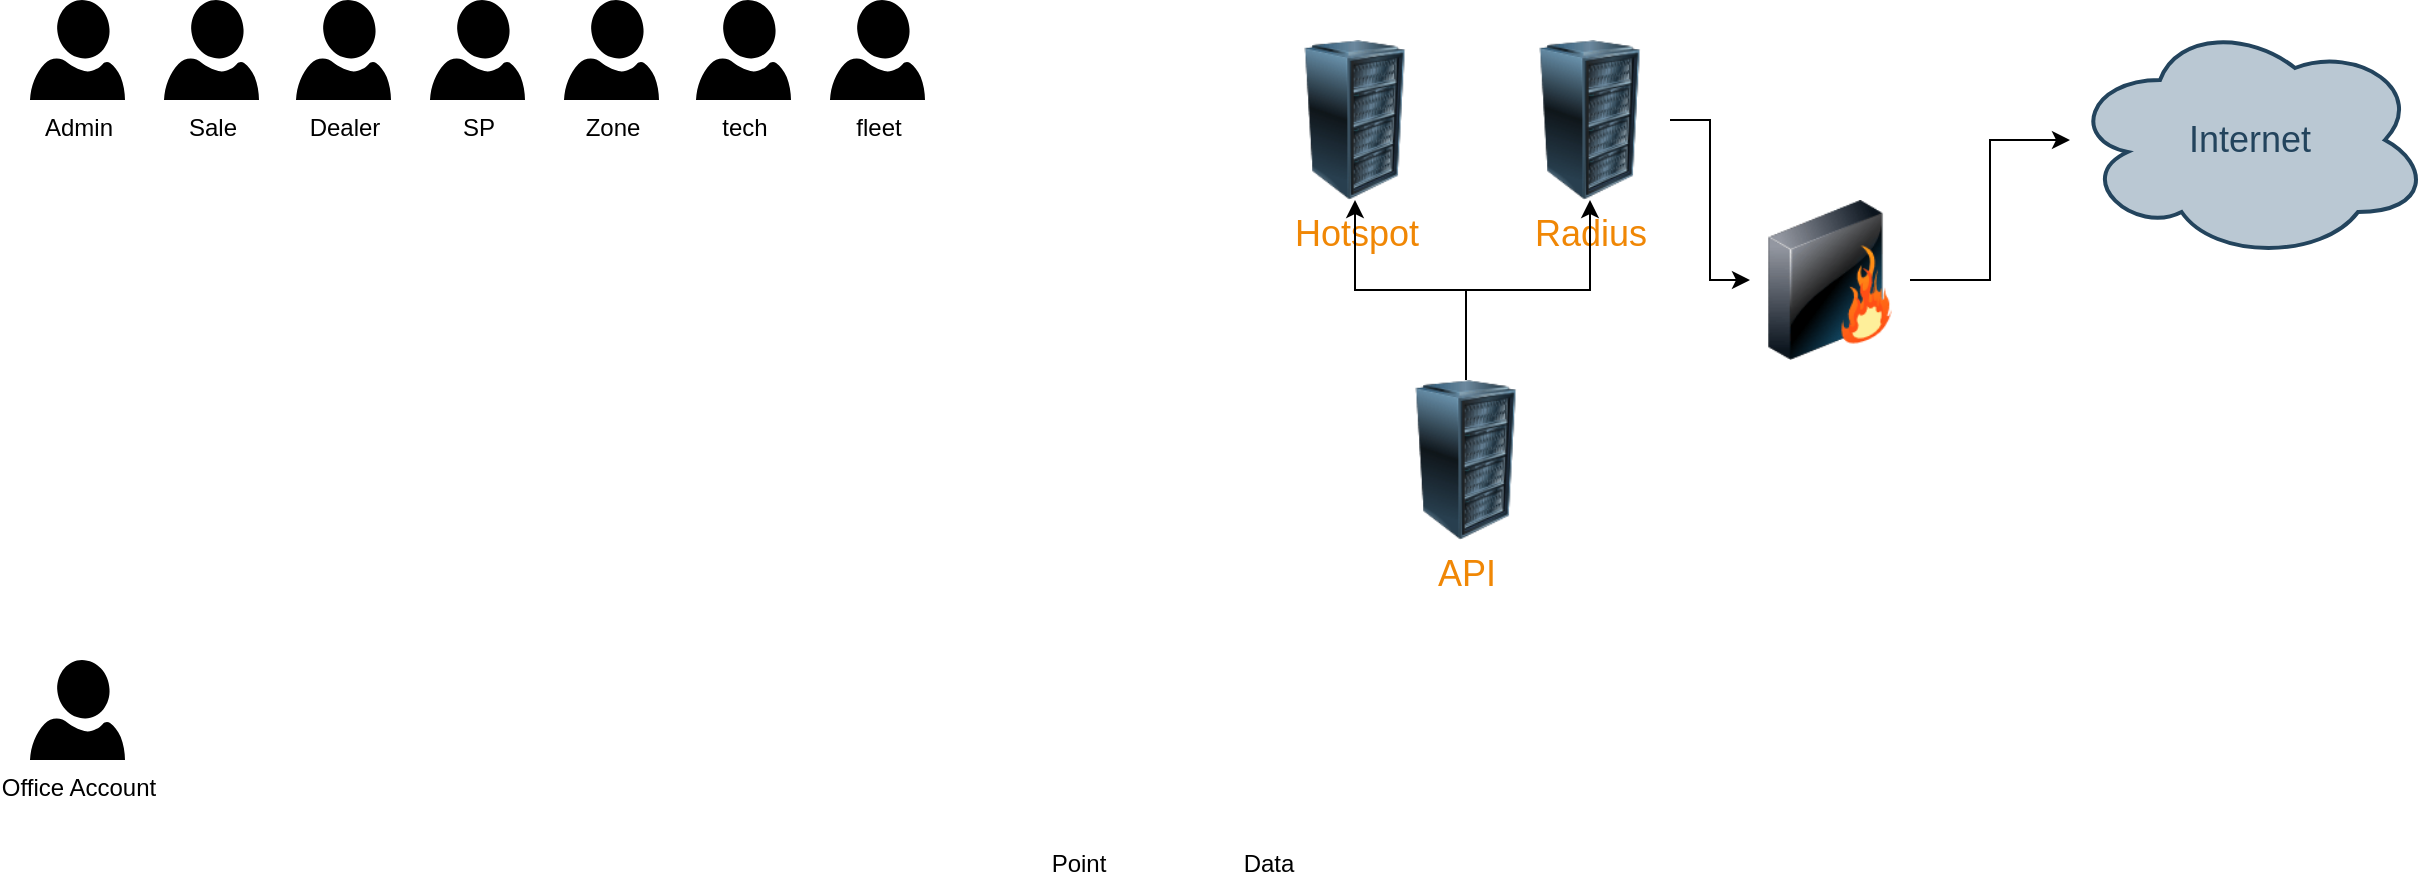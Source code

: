 <mxfile version="21.2.3" type="github">
  <diagram id="a45cf8ec-cd66-6f27-3ac3-be6e809c9e4a" name="Page-1">
    <mxGraphModel dx="1908" dy="-109" grid="1" gridSize="10" guides="1" tooltips="1" connect="1" arrows="1" fold="1" page="1" pageScale="1" pageWidth="827" pageHeight="1169" background="none" math="0" shadow="0">
      <root>
        <mxCell id="0" />
        <mxCell id="1" parent="0" />
        <mxCell id="HZ4tVjZjs163QRZnzyPJ-172" value="Internet" style="ellipse;shape=cloud;whiteSpace=wrap;html=1;shadow=0;strokeColor=#23445D;fillColor=#BAC8D3;gradientColor=none;fontSize=18;fontColor=#23445D;gradientDirection=north;fontStyle=0;strokeWidth=2;" vertex="1" parent="1">
          <mxGeometry x="1180" y="1330" width="180" height="120" as="geometry" />
        </mxCell>
        <mxCell id="HZ4tVjZjs163QRZnzyPJ-175" style="edgeStyle=orthogonalEdgeStyle;rounded=0;orthogonalLoop=1;jettySize=auto;html=1;" edge="1" parent="1" source="HZ4tVjZjs163QRZnzyPJ-173" target="HZ4tVjZjs163QRZnzyPJ-172">
          <mxGeometry relative="1" as="geometry" />
        </mxCell>
        <mxCell id="HZ4tVjZjs163QRZnzyPJ-173" value="" style="image;html=1;image=img/lib/clip_art/networking/Firewall_128x128.png;shadow=0;strokeColor=#000000;fillColor=#FFFFFF;gradientColor=none;fontSize=18;fontColor=#F08705;fontStyle=0" vertex="1" parent="1">
          <mxGeometry x="1020" y="1420" width="80" height="80" as="geometry" />
        </mxCell>
        <mxCell id="HZ4tVjZjs163QRZnzyPJ-178" style="edgeStyle=orthogonalEdgeStyle;rounded=0;orthogonalLoop=1;jettySize=auto;html=1;" edge="1" parent="1" source="HZ4tVjZjs163QRZnzyPJ-176" target="HZ4tVjZjs163QRZnzyPJ-173">
          <mxGeometry relative="1" as="geometry" />
        </mxCell>
        <mxCell id="HZ4tVjZjs163QRZnzyPJ-176" value="Radius" style="image;html=1;image=img/lib/clip_art/computers/Server_Rack_128x128.png;shadow=0;strokeColor=#000000;fillColor=#FFFFFF;gradientColor=none;fontSize=18;fontColor=#F08705;fontStyle=0" vertex="1" parent="1">
          <mxGeometry x="900" y="1340" width="80" height="80" as="geometry" />
        </mxCell>
        <mxCell id="HZ4tVjZjs163QRZnzyPJ-177" value="Hotspot" style="image;html=1;image=img/lib/clip_art/computers/Server_Rack_128x128.png;shadow=0;strokeColor=#000000;fillColor=#FFFFFF;gradientColor=none;fontSize=18;fontColor=#F08705;fontStyle=0" vertex="1" parent="1">
          <mxGeometry x="782.5" y="1340" width="80" height="80" as="geometry" />
        </mxCell>
        <mxCell id="HZ4tVjZjs163QRZnzyPJ-180" style="edgeStyle=orthogonalEdgeStyle;rounded=0;orthogonalLoop=1;jettySize=auto;html=1;entryX=0.5;entryY=1;entryDx=0;entryDy=0;" edge="1" parent="1" source="HZ4tVjZjs163QRZnzyPJ-179" target="HZ4tVjZjs163QRZnzyPJ-177">
          <mxGeometry relative="1" as="geometry" />
        </mxCell>
        <mxCell id="HZ4tVjZjs163QRZnzyPJ-181" style="edgeStyle=orthogonalEdgeStyle;rounded=0;orthogonalLoop=1;jettySize=auto;html=1;entryX=0.5;entryY=1;entryDx=0;entryDy=0;" edge="1" parent="1" source="HZ4tVjZjs163QRZnzyPJ-179" target="HZ4tVjZjs163QRZnzyPJ-176">
          <mxGeometry relative="1" as="geometry" />
        </mxCell>
        <mxCell id="HZ4tVjZjs163QRZnzyPJ-179" value="API" style="image;html=1;image=img/lib/clip_art/computers/Server_Rack_128x128.png;shadow=0;strokeColor=#000000;fillColor=#FFFFFF;gradientColor=none;fontSize=18;fontColor=#F08705;fontStyle=0" vertex="1" parent="1">
          <mxGeometry x="838" y="1510" width="80" height="80" as="geometry" />
        </mxCell>
        <mxCell id="HZ4tVjZjs163QRZnzyPJ-183" value="Admin" style="verticalLabelPosition=bottom;html=1;verticalAlign=top;align=center;strokeColor=none;fillColor=#000000;shape=mxgraph.azure.user;" vertex="1" parent="1">
          <mxGeometry x="160" y="1320" width="47.5" height="50" as="geometry" />
        </mxCell>
        <mxCell id="HZ4tVjZjs163QRZnzyPJ-186" value="Sale" style="verticalLabelPosition=bottom;html=1;verticalAlign=top;align=center;strokeColor=none;fillColor=#000000;shape=mxgraph.azure.user;" vertex="1" parent="1">
          <mxGeometry x="227" y="1320" width="47.5" height="50" as="geometry" />
        </mxCell>
        <mxCell id="HZ4tVjZjs163QRZnzyPJ-187" value="Dealer" style="verticalLabelPosition=bottom;html=1;verticalAlign=top;align=center;strokeColor=none;fillColor=#000000;shape=mxgraph.azure.user;" vertex="1" parent="1">
          <mxGeometry x="293" y="1320" width="47.5" height="50" as="geometry" />
        </mxCell>
        <mxCell id="HZ4tVjZjs163QRZnzyPJ-188" value="SP" style="verticalLabelPosition=bottom;html=1;verticalAlign=top;align=center;strokeColor=none;fillColor=#000000;shape=mxgraph.azure.user;" vertex="1" parent="1">
          <mxGeometry x="360" y="1320" width="47.5" height="50" as="geometry" />
        </mxCell>
        <mxCell id="HZ4tVjZjs163QRZnzyPJ-189" value="Zone" style="verticalLabelPosition=bottom;html=1;verticalAlign=top;align=center;strokeColor=none;fillColor=#000000;shape=mxgraph.azure.user;" vertex="1" parent="1">
          <mxGeometry x="427" y="1320" width="47.5" height="50" as="geometry" />
        </mxCell>
        <mxCell id="HZ4tVjZjs163QRZnzyPJ-190" value="tech" style="verticalLabelPosition=bottom;html=1;verticalAlign=top;align=center;strokeColor=none;fillColor=#000000;shape=mxgraph.azure.user;" vertex="1" parent="1">
          <mxGeometry x="493" y="1320" width="47.5" height="50" as="geometry" />
        </mxCell>
        <mxCell id="HZ4tVjZjs163QRZnzyPJ-191" value="fleet" style="verticalLabelPosition=bottom;html=1;verticalAlign=top;align=center;strokeColor=none;fillColor=#000000;shape=mxgraph.azure.user;" vertex="1" parent="1">
          <mxGeometry x="560" y="1320" width="47.5" height="50" as="geometry" />
        </mxCell>
        <mxCell id="HZ4tVjZjs163QRZnzyPJ-194" value="Point" style="shape=image;html=1;verticalAlign=top;verticalLabelPosition=bottom;labelBackgroundColor=#ffffff;imageAspect=0;aspect=fixed;image=https://cdn3.iconfinder.com/data/icons/essential-pack/32/85-Wallet-128.png" vertex="1" parent="1">
          <mxGeometry x="654.5" y="1680" width="58" height="58" as="geometry" />
        </mxCell>
        <mxCell id="HZ4tVjZjs163QRZnzyPJ-195" value="Data" style="shape=image;html=1;verticalAlign=top;verticalLabelPosition=bottom;labelBackgroundColor=#ffffff;imageAspect=0;aspect=fixed;image=https://cdn3.iconfinder.com/data/icons/essential-pack/32/85-Wallet-128.png" vertex="1" parent="1">
          <mxGeometry x="750" y="1680" width="58" height="58" as="geometry" />
        </mxCell>
        <mxCell id="HZ4tVjZjs163QRZnzyPJ-196" value="Office Account" style="verticalLabelPosition=bottom;html=1;verticalAlign=top;align=center;strokeColor=none;fillColor=#000000;shape=mxgraph.azure.user;" vertex="1" parent="1">
          <mxGeometry x="160" y="1650" width="47.5" height="50" as="geometry" />
        </mxCell>
      </root>
    </mxGraphModel>
  </diagram>
</mxfile>
